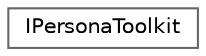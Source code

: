 digraph "Graphical Class Hierarchy"
{
 // INTERACTIVE_SVG=YES
 // LATEX_PDF_SIZE
  bgcolor="transparent";
  edge [fontname=Helvetica,fontsize=10,labelfontname=Helvetica,labelfontsize=10];
  node [fontname=Helvetica,fontsize=10,shape=box,height=0.2,width=0.4];
  rankdir="LR";
  Node0 [id="Node000000",label="IPersonaToolkit",height=0.2,width=0.4,color="grey40", fillcolor="white", style="filled",URL="$dc/db0/classIPersonaToolkit.html",tooltip="Reusable 'Persona' features for asset editors concerned with USkeleton-related assets."];
}
